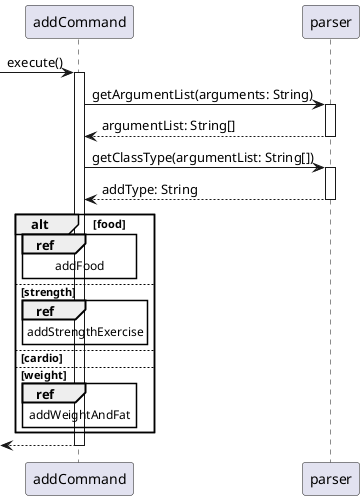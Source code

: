@startuml
'https://plantuml.com/sequence-diagram

autoactivate on


-> addCommand: execute()
addCommand -> parser: getArgumentList(arguments: String)
return argumentList: String[]
addCommand -> parser: getClassType(argumentList: String[])
return addType: String

alt food
    ref over addCommand: addFood
else strength
    ref over addCommand: addStrengthExercise
else cardio

else weight
    ref over addCommand: addWeightAndFat

end

return

@enduml
